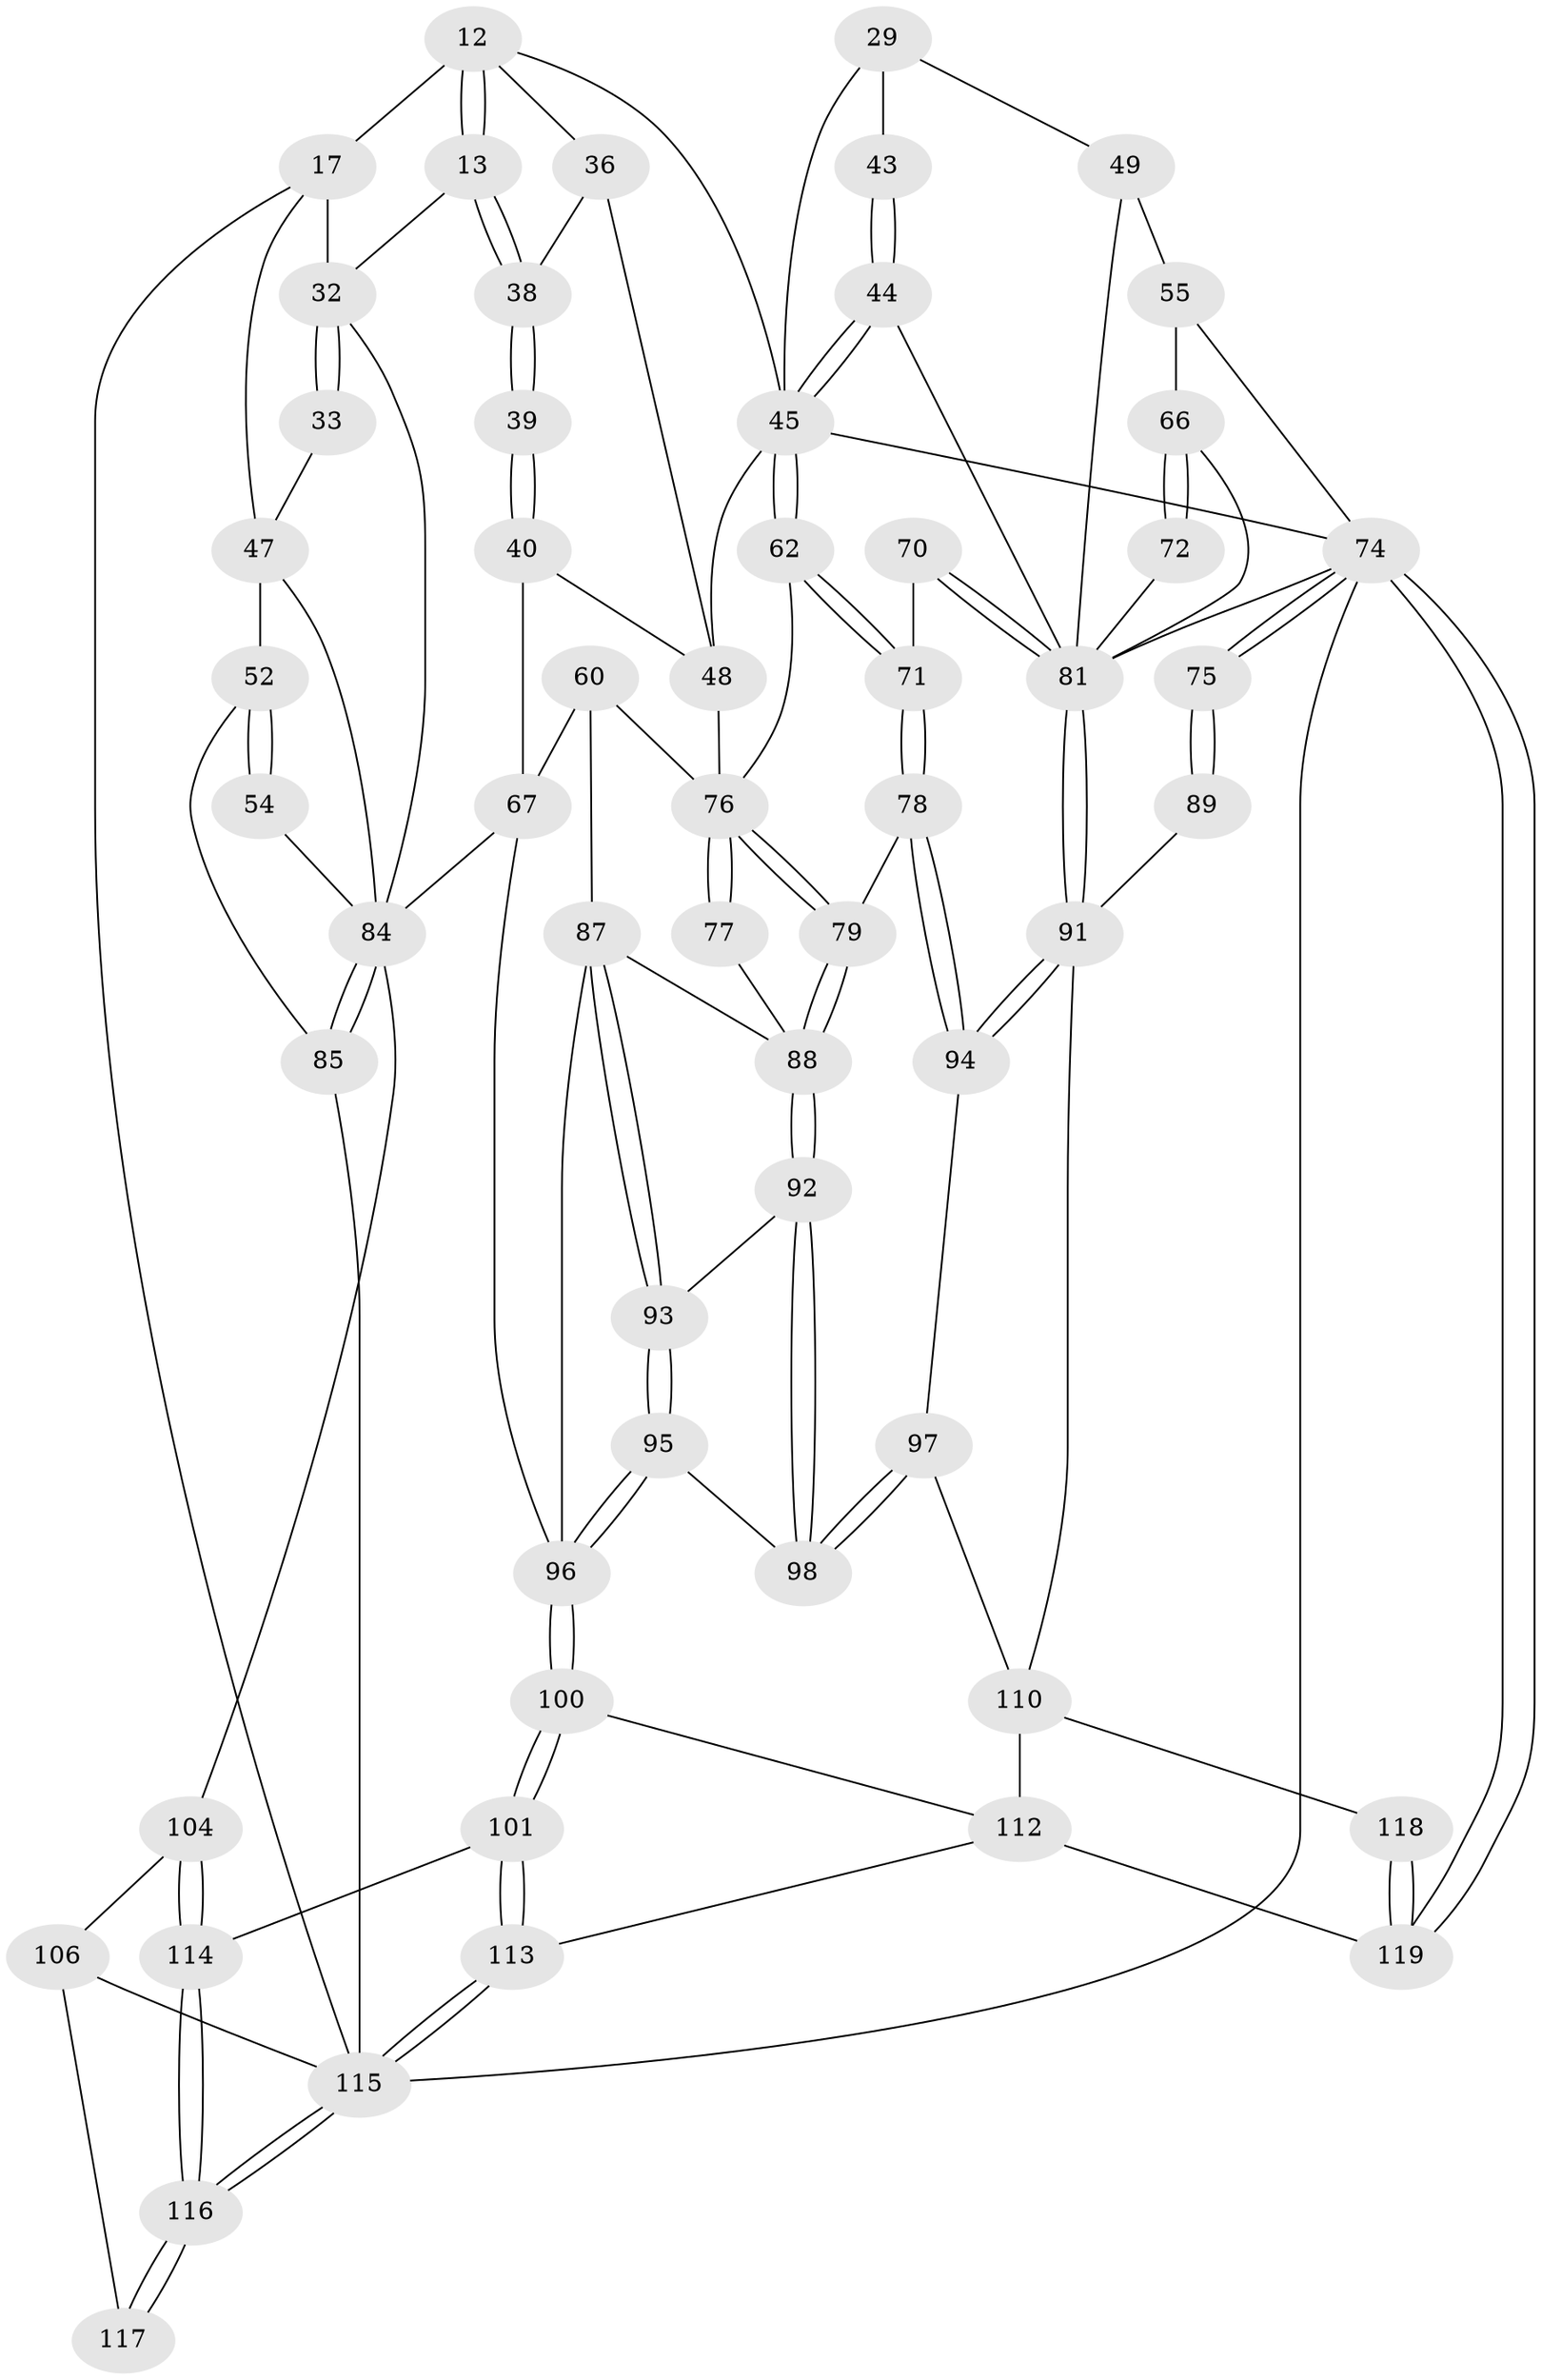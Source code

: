 // original degree distribution, {4: 0.25210084033613445, 5: 0.4789915966386555, 3: 0.025210084033613446, 6: 0.24369747899159663}
// Generated by graph-tools (version 1.1) at 2025/02/03/09/25 05:02:10]
// undirected, 59 vertices, 136 edges
graph export_dot {
graph [start="1"]
  node [color=gray90,style=filled];
  12 [pos="+0.569745403874942+0.12022277062300687",super="+11"];
  13 [pos="+0.5072362373763785+0.16322301634804595"];
  17 [pos="+0.19514526733901705+0.12287549313116478",super="+16"];
  29 [pos="+0.9232225411901932+0.21167999648030456",super="+25+24"];
  32 [pos="+0.3350350230193827+0.21961908206203087",super="+14+15+18"];
  33 [pos="+0.3345846609145847+0.21860719643498414"];
  36 [pos="+0.6132176499283025+0.23225479009046315"];
  38 [pos="+0.5047223149415294+0.1990166660770613",super="+37"];
  39 [pos="+0.4867340493037076+0.2689552392524525"];
  40 [pos="+0.4803461003874934+0.28266442125444624"];
  43 [pos="+0.8066374934616811+0.18669502320720405"];
  44 [pos="+0.7898914328490699+0.3201506705153843"];
  45 [pos="+0.6959295485476629+0.3429099829902486",super="+34+9"];
  47 [pos="+0.21855897987859427+0.279347054740741",super="+31+19+30"];
  48 [pos="+0.5026247851048029+0.3001283121646347",super="+35"];
  49 [pos="+0.8753625442634342+0.3009528265611168",super="+28"];
  52 [pos="+0.17090377864374684+0.2956455705225602",super="+20+21"];
  54 [pos="+0.14428782453569594+0.4441009237348504"];
  55 [pos="+0.9779865551675395+0.32155137563483926",super="+27"];
  60 [pos="+0.40585225129502367+0.44388153315849926"];
  62 [pos="+0.6841099912150415+0.3659110313128982"];
  66 [pos="+1+0.45972602991969597",super="+56+57"];
  67 [pos="+0.2547408238573766+0.5388632961962534",super="+61"];
  70 [pos="+0.7684465644138337+0.5059449376292109"];
  71 [pos="+0.767944783646237+0.5061757105164576"];
  72 [pos="+0.898476973620827+0.40835757617343293"];
  74 [pos="+1+1",super="+64"];
  75 [pos="+1+0.6879681974185883"];
  76 [pos="+0.6431651702309351+0.5559047600944903",super="+63+59"];
  77 [pos="+0.5041331148334863+0.4761123729384616"];
  78 [pos="+0.7575382206816896+0.5369244755087081"];
  79 [pos="+0.6483440618332948+0.5681710164759471"];
  81 [pos="+0.9304183363138275+0.5650704280611094",super="+80+65+73+69+50"];
  84 [pos="+0.14894044414159358+0.6030560709984796",super="+68+42"];
  85 [pos="+0+0.6050437820161181",super="+22"];
  87 [pos="+0.5041139305715431+0.5364507097085456",super="+82"];
  88 [pos="+0.632464446666656+0.5942210721883084",super="+86"];
  89 [pos="+1+0.6954963314275514"];
  91 [pos="+1+0.6834055483628445",super="+90"];
  92 [pos="+0.6323546453808547+0.594674352834889"];
  93 [pos="+0.5325122372140673+0.6650200520297409"];
  94 [pos="+0.839283862283123+0.6798355983879014"];
  95 [pos="+0.49823187158538207+0.7155430408490759"];
  96 [pos="+0.48334307610947674+0.7283121598301584",super="+83"];
  97 [pos="+0.7425979879037954+0.7451414229946978"];
  98 [pos="+0.7028214524295082+0.7131803141555374"];
  100 [pos="+0.470668291328914+0.7722222114189929"];
  101 [pos="+0.45668874850231994+0.7865398937230343"];
  104 [pos="+0.09778528678434821+0.8415357987630545",super="+103"];
  106 [pos="+0+0.890158024715196",super="+105"];
  110 [pos="+0.7729526185468312+0.9785835574905257",super="+109+107"];
  112 [pos="+0.6618512675176083+1",super="+111+108"];
  113 [pos="+0.5176739424353562+1"];
  114 [pos="+0.24932313875647066+0.9491309928146453",super="+102"];
  115 [pos="+0.2639686054159381+1",super="+99"];
  116 [pos="+0.2601419023185537+1"];
  117 [pos="+0.16697490756785338+1"];
  118 [pos="+0.9327386118971503+0.8849746452821988"];
  119 [pos="+0.9887551679599609+1"];
  12 -- 13;
  12 -- 13;
  12 -- 17 [weight=2];
  12 -- 45;
  12 -- 36;
  13 -- 38;
  13 -- 38;
  13 -- 32;
  17 -- 32 [weight=2];
  17 -- 115;
  17 -- 47 [weight=2];
  29 -- 43 [weight=2];
  29 -- 49;
  29 -- 45;
  32 -- 33 [weight=2];
  32 -- 33;
  32 -- 84;
  33 -- 47;
  36 -- 38;
  36 -- 48;
  38 -- 39 [weight=2];
  38 -- 39;
  39 -- 40;
  39 -- 40;
  40 -- 48;
  40 -- 67;
  43 -- 44;
  43 -- 44;
  44 -- 45;
  44 -- 45;
  44 -- 81;
  45 -- 62;
  45 -- 62;
  45 -- 48;
  45 -- 74;
  47 -- 52 [weight=2];
  47 -- 84;
  48 -- 76;
  49 -- 55 [weight=2];
  49 -- 81;
  52 -- 54 [weight=2];
  52 -- 54;
  52 -- 85;
  54 -- 84;
  55 -- 74;
  55 -- 66;
  60 -- 76;
  60 -- 87;
  60 -- 67;
  62 -- 71;
  62 -- 71;
  62 -- 76;
  66 -- 72 [weight=2];
  66 -- 72;
  66 -- 81 [weight=2];
  67 -- 84 [weight=2];
  67 -- 96;
  70 -- 71;
  70 -- 81 [weight=2];
  70 -- 81;
  71 -- 78;
  71 -- 78;
  72 -- 81;
  74 -- 75 [weight=2];
  74 -- 75;
  74 -- 119;
  74 -- 119;
  74 -- 115 [weight=2];
  74 -- 81;
  75 -- 89;
  75 -- 89;
  76 -- 77 [weight=2];
  76 -- 77;
  76 -- 79;
  76 -- 79;
  77 -- 88;
  78 -- 79;
  78 -- 94;
  78 -- 94;
  79 -- 88;
  79 -- 88;
  81 -- 91;
  81 -- 91;
  84 -- 85;
  84 -- 85;
  84 -- 104;
  85 -- 115 [weight=2];
  87 -- 93;
  87 -- 93;
  87 -- 88;
  87 -- 96;
  88 -- 92;
  88 -- 92;
  89 -- 91;
  91 -- 94;
  91 -- 94;
  91 -- 110;
  92 -- 93;
  92 -- 98;
  92 -- 98;
  93 -- 95;
  93 -- 95;
  94 -- 97;
  95 -- 96;
  95 -- 96;
  95 -- 98;
  96 -- 100;
  96 -- 100;
  97 -- 98;
  97 -- 98;
  97 -- 110;
  100 -- 101;
  100 -- 101;
  100 -- 112;
  101 -- 113;
  101 -- 113;
  101 -- 114;
  104 -- 114 [weight=2];
  104 -- 114;
  104 -- 106;
  106 -- 117 [weight=2];
  106 -- 115;
  110 -- 118;
  110 -- 112 [weight=2];
  112 -- 113;
  112 -- 119;
  113 -- 115;
  113 -- 115;
  114 -- 116;
  114 -- 116;
  115 -- 116;
  115 -- 116;
  116 -- 117;
  116 -- 117;
  118 -- 119;
  118 -- 119;
}
